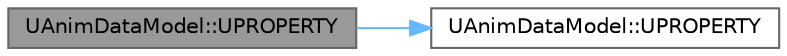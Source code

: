 digraph "UAnimDataModel::UPROPERTY"
{
 // INTERACTIVE_SVG=YES
 // LATEX_PDF_SIZE
  bgcolor="transparent";
  edge [fontname=Helvetica,fontsize=10,labelfontname=Helvetica,labelfontsize=10];
  node [fontname=Helvetica,fontsize=10,shape=box,height=0.2,width=0.4];
  rankdir="LR";
  Node1 [id="Node000001",label="UAnimDataModel::UPROPERTY",height=0.2,width=0.4,color="gray40", fillcolor="grey60", style="filled", fontcolor="black",tooltip="All individual bone animation tracks."];
  Node1 -> Node2 [id="edge1_Node000001_Node000002",color="steelblue1",style="solid",tooltip=" "];
  Node2 [id="Node000002",label="UAnimDataModel::UPROPERTY",height=0.2,width=0.4,color="grey40", fillcolor="white", style="filled",URL="$d8/d9b/classUAnimDataModel.html#a9e3d5251768e00fd383fce7529779516",tooltip=" "];
}
